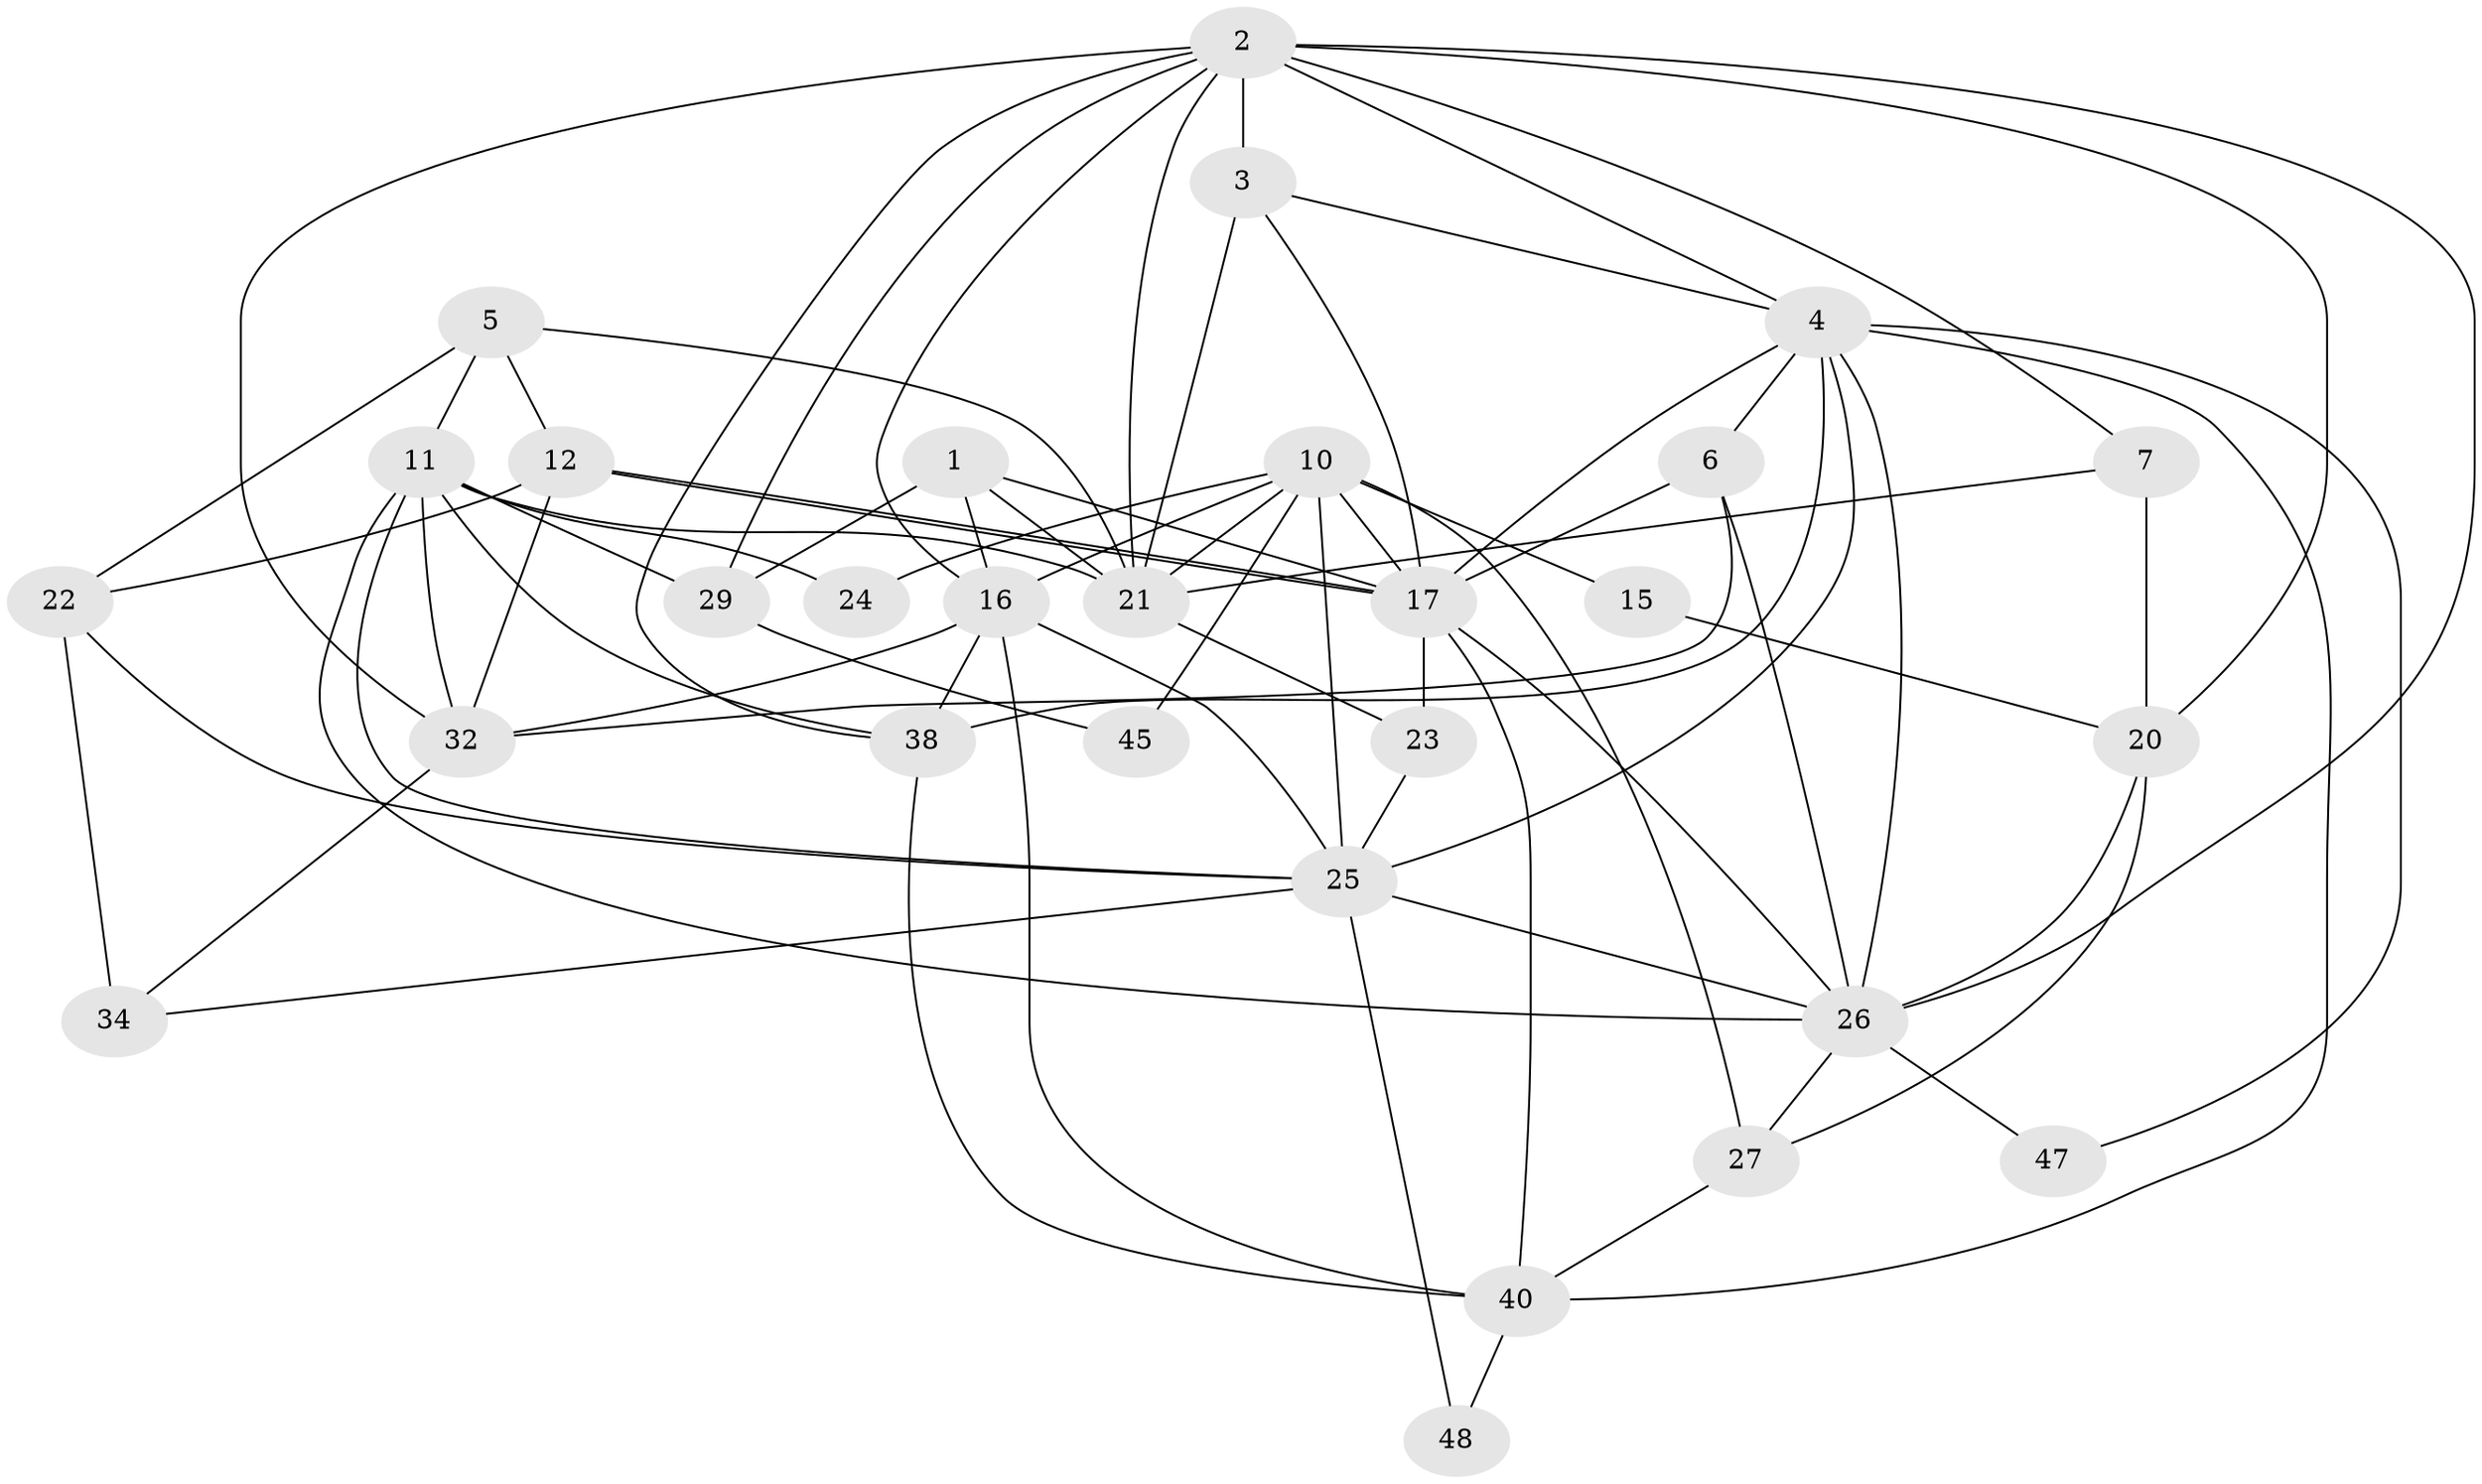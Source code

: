 // original degree distribution, {3: 0.29310344827586204, 5: 0.13793103448275862, 6: 0.10344827586206896, 4: 0.29310344827586204, 2: 0.1206896551724138, 9: 0.017241379310344827, 7: 0.034482758620689655}
// Generated by graph-tools (version 1.1) at 2025/18/03/04/25 18:18:37]
// undirected, 29 vertices, 76 edges
graph export_dot {
graph [start="1"]
  node [color=gray90,style=filled];
  1 [super="+19"];
  2 [super="+8+9"];
  3 [super="+18"];
  4 [super="+30+14"];
  5 [super="+13"];
  6 [super="+51"];
  7;
  10 [super="+43"];
  11 [super="+37+53"];
  12 [super="+49"];
  15;
  16 [super="+57+58"];
  17 [super="+28"];
  20 [super="+56"];
  21 [super="+41+52"];
  22;
  23;
  24;
  25 [super="+42+36"];
  26 [super="+39+31"];
  27;
  29;
  32 [super="+50"];
  34;
  38;
  40 [super="+44"];
  45;
  47;
  48;
  1 -- 16;
  1 -- 29;
  1 -- 21;
  1 -- 17;
  2 -- 21;
  2 -- 29;
  2 -- 20;
  2 -- 3 [weight=2];
  2 -- 4;
  2 -- 7;
  2 -- 26;
  2 -- 32;
  2 -- 16;
  2 -- 38;
  3 -- 21 [weight=2];
  3 -- 4;
  3 -- 17;
  4 -- 38;
  4 -- 6;
  4 -- 25;
  4 -- 47;
  4 -- 26;
  4 -- 40;
  4 -- 17;
  5 -- 22 [weight=2];
  5 -- 21 [weight=2];
  5 -- 12;
  5 -- 11;
  6 -- 26;
  6 -- 32;
  6 -- 17;
  7 -- 21;
  7 -- 20;
  10 -- 24;
  10 -- 27;
  10 -- 16;
  10 -- 25;
  10 -- 45;
  10 -- 15;
  10 -- 21;
  10 -- 17;
  11 -- 24;
  11 -- 25;
  11 -- 21 [weight=2];
  11 -- 32;
  11 -- 38;
  11 -- 26;
  11 -- 29;
  12 -- 22;
  12 -- 17;
  12 -- 17;
  12 -- 32;
  15 -- 20;
  16 -- 32 [weight=2];
  16 -- 38 [weight=2];
  16 -- 40;
  16 -- 25;
  17 -- 40;
  17 -- 23;
  17 -- 26;
  20 -- 27;
  20 -- 26;
  21 -- 23;
  22 -- 34;
  22 -- 25;
  23 -- 25;
  25 -- 34;
  25 -- 48;
  25 -- 26 [weight=2];
  26 -- 27;
  26 -- 47;
  27 -- 40;
  29 -- 45;
  32 -- 34;
  38 -- 40;
  40 -- 48;
}
